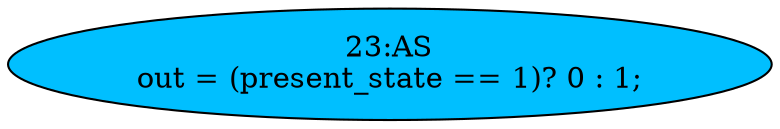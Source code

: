 strict digraph "" {
	node [label="\N"];
	"23:AS"	[ast="<pyverilog.vparser.ast.Assign object at 0x7f67329b7d50>",
		def_var="['out']",
		fillcolor=deepskyblue,
		label="23:AS
out = (present_state == 1)? 0 : 1;",
		statements="[]",
		style=filled,
		typ=Assign,
		use_var="['present_state']"];
}
